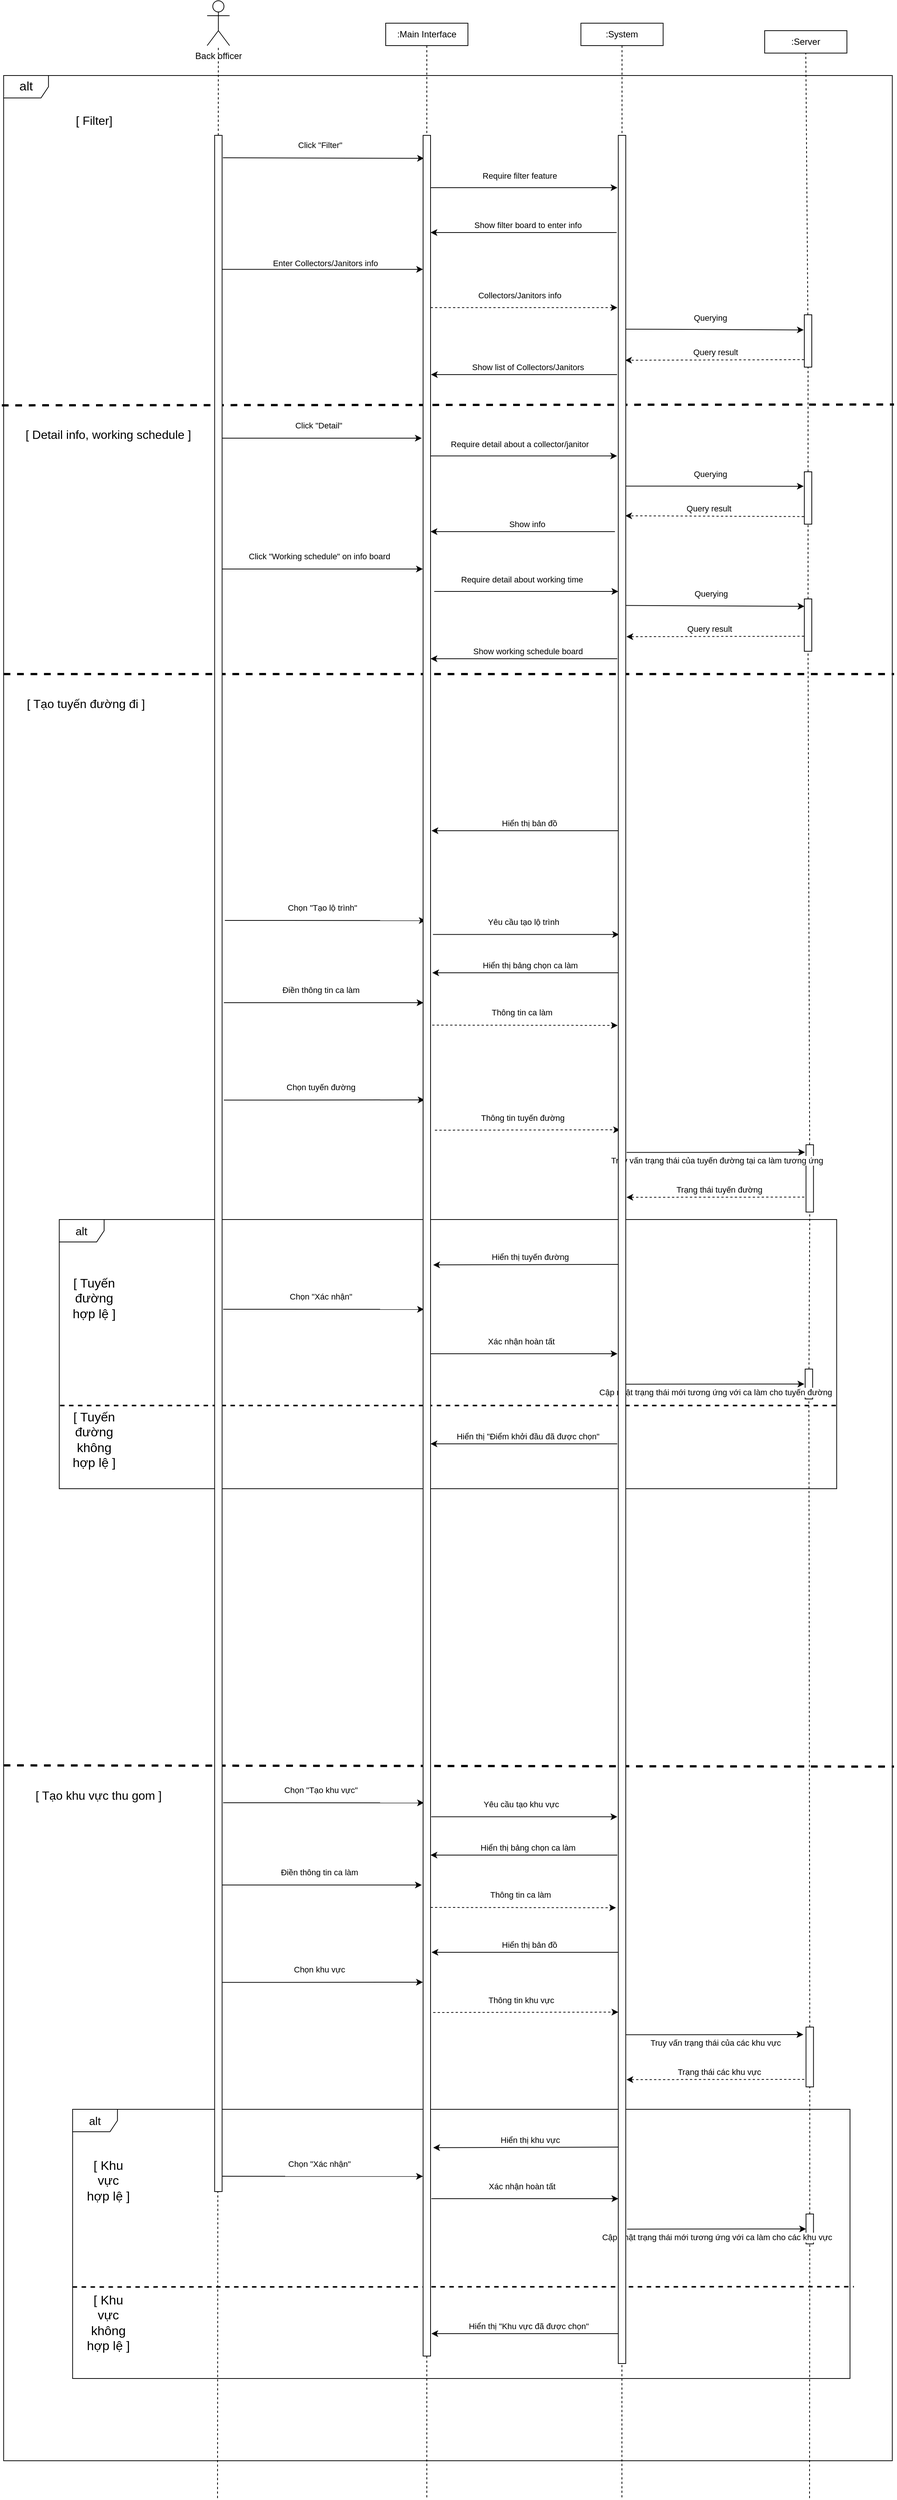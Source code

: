 <mxfile version="20.4.0" type="github">
  <diagram id="wTYYPFrZuewPzAmAuWwE" name="Page-1">
    <mxGraphModel dx="2889" dy="2291" grid="1" gridSize="10" guides="1" tooltips="1" connect="1" arrows="1" fold="1" page="1" pageScale="1" pageWidth="827" pageHeight="1169" math="0" shadow="0">
      <root>
        <mxCell id="0" />
        <mxCell id="1" parent="0" />
        <mxCell id="6wIm65cFakoA2pX9dvvW-1" value="alt" style="shape=umlFrame;whiteSpace=wrap;html=1;fontSize=17;" vertex="1" parent="1">
          <mxGeometry x="-191.14" width="1188.86" height="3190" as="geometry" />
        </mxCell>
        <mxCell id="zkrP5aUea3qUz_NBRGNI-2" value="alt" style="shape=umlFrame;whiteSpace=wrap;html=1;fontSize=15;" parent="1" vertex="1">
          <mxGeometry x="-116.71" y="1530" width="1040" height="360" as="geometry" />
        </mxCell>
        <mxCell id="zkrP5aUea3qUz_NBRGNI-3" value="" style="endArrow=none;dashed=1;html=1;rounded=0;startArrow=none;exitX=0.5;exitY=1;exitDx=0;exitDy=0;" parent="1" source="zkrP5aUea3qUz_NBRGNI-10" edge="1">
          <mxGeometry width="50" height="50" relative="1" as="geometry">
            <mxPoint x="636" y="-130" as="sourcePoint" />
            <mxPoint x="636" y="3240" as="targetPoint" />
          </mxGeometry>
        </mxCell>
        <mxCell id="zkrP5aUea3qUz_NBRGNI-5" value="" style="endArrow=none;dashed=1;html=1;rounded=0;startArrow=none;exitX=0.5;exitY=1;exitDx=0;exitDy=0;" parent="1" source="6wIm65cFakoA2pX9dvvW-3" edge="1">
          <mxGeometry width="50" height="50" relative="1" as="geometry">
            <mxPoint x="400" y="-90" as="sourcePoint" />
            <mxPoint x="375" y="3240" as="targetPoint" />
          </mxGeometry>
        </mxCell>
        <mxCell id="zkrP5aUea3qUz_NBRGNI-8" value="Back officer" style="shape=umlActor;verticalLabelPosition=bottom;verticalAlign=top;html=1;outlineConnect=0;" parent="1" vertex="1">
          <mxGeometry x="81.14" y="-100" width="30" height="60" as="geometry" />
        </mxCell>
        <mxCell id="zkrP5aUea3qUz_NBRGNI-9" value=":Main Interface" style="rounded=0;whiteSpace=wrap;html=1;" parent="1" vertex="1">
          <mxGeometry x="320" y="-70" width="110" height="30" as="geometry" />
        </mxCell>
        <mxCell id="zkrP5aUea3qUz_NBRGNI-10" value=":System" style="rounded=0;whiteSpace=wrap;html=1;" parent="1" vertex="1">
          <mxGeometry x="581.14" y="-70" width="110" height="30" as="geometry" />
        </mxCell>
        <mxCell id="zkrP5aUea3qUz_NBRGNI-11" value="" style="endArrow=none;dashed=1;html=1;rounded=0;startArrow=none;" parent="1" target="zkrP5aUea3qUz_NBRGNI-8" edge="1">
          <mxGeometry width="50" height="50" relative="1" as="geometry">
            <mxPoint x="95.971" y="80" as="sourcePoint" />
            <mxPoint x="94" y="-100" as="targetPoint" />
          </mxGeometry>
        </mxCell>
        <mxCell id="zkrP5aUea3qUz_NBRGNI-12" value="&lt;font style=&quot;font-size: 16px;&quot;&gt;[ Filter]&lt;/font&gt;" style="text;html=1;strokeColor=none;fillColor=none;align=center;verticalAlign=middle;whiteSpace=wrap;rounded=0;" parent="1" vertex="1">
          <mxGeometry x="-170" y="50" width="200" height="20" as="geometry" />
        </mxCell>
        <mxCell id="zkrP5aUea3qUz_NBRGNI-13" value="" style="endArrow=none;dashed=1;html=1;rounded=0;exitX=-0.002;exitY=0.145;exitDx=0;exitDy=0;exitPerimeter=0;strokeWidth=3;" parent="1" edge="1">
          <mxGeometry width="50" height="50" relative="1" as="geometry">
            <mxPoint x="-193.518" y="441.1" as="sourcePoint" />
            <mxPoint x="1000" y="440" as="targetPoint" />
          </mxGeometry>
        </mxCell>
        <mxCell id="zkrP5aUea3qUz_NBRGNI-14" style="edgeStyle=orthogonalEdgeStyle;rounded=0;orthogonalLoop=1;jettySize=auto;html=1;exitX=0.5;exitY=1;exitDx=0;exitDy=0;" parent="1" edge="1">
          <mxGeometry relative="1" as="geometry">
            <mxPoint x="580" y="260" as="sourcePoint" />
            <mxPoint x="580" y="260" as="targetPoint" />
          </mxGeometry>
        </mxCell>
        <mxCell id="zkrP5aUea3qUz_NBRGNI-15" value=":Server" style="rounded=0;whiteSpace=wrap;html=1;" parent="1" vertex="1">
          <mxGeometry x="827" y="-60" width="110" height="30" as="geometry" />
        </mxCell>
        <mxCell id="zkrP5aUea3qUz_NBRGNI-16" value="" style="endArrow=none;dashed=1;html=1;rounded=0;entryX=0.5;entryY=1;entryDx=0;entryDy=0;startArrow=none;" parent="1" source="zkrP5aUea3qUz_NBRGNI-43" target="zkrP5aUea3qUz_NBRGNI-15" edge="1">
          <mxGeometry width="50" height="50" relative="1" as="geometry">
            <mxPoint x="885" y="2000" as="sourcePoint" />
            <mxPoint x="884.5" y="90" as="targetPoint" />
          </mxGeometry>
        </mxCell>
        <mxCell id="zkrP5aUea3qUz_NBRGNI-17" value="Enter Collectors/Janitors info" style="endArrow=classic;html=1;rounded=0;entryX=-0.008;entryY=0.081;entryDx=0;entryDy=0;entryPerimeter=0;exitX=0.962;exitY=0.081;exitDx=0;exitDy=0;exitPerimeter=0;" parent="1" edge="1">
          <mxGeometry x="0.028" y="8" width="50" height="50" relative="1" as="geometry">
            <mxPoint x="99.62" y="259.2" as="sourcePoint" />
            <mxPoint x="369.92" y="259.2" as="targetPoint" />
            <mxPoint as="offset" />
          </mxGeometry>
        </mxCell>
        <mxCell id="zkrP5aUea3qUz_NBRGNI-18" value="Collectors/Janitors info" style="endArrow=classic;html=1;rounded=0;entryX=-0.011;entryY=0.097;entryDx=0;entryDy=0;entryPerimeter=0;dashed=1;exitX=1.006;exitY=0.097;exitDx=0;exitDy=0;exitPerimeter=0;" parent="1" edge="1">
          <mxGeometry x="-0.05" y="16" width="50" height="50" relative="1" as="geometry">
            <mxPoint x="380.06" y="310.4" as="sourcePoint" />
            <mxPoint x="629.89" y="310.4" as="targetPoint" />
            <mxPoint as="offset" />
          </mxGeometry>
        </mxCell>
        <mxCell id="zkrP5aUea3qUz_NBRGNI-19" value="Querying" style="endArrow=classic;html=1;rounded=0;exitX=1.033;exitY=0.106;exitDx=0;exitDy=0;entryX=-0.078;entryY=0.289;entryDx=0;entryDy=0;entryPerimeter=0;exitPerimeter=0;" parent="1" target="zkrP5aUea3qUz_NBRGNI-43" edge="1">
          <mxGeometry x="-0.05" y="16" width="50" height="50" relative="1" as="geometry">
            <mxPoint x="640.33" y="339.2" as="sourcePoint" />
            <mxPoint x="876.24" y="334.74" as="targetPoint" />
            <mxPoint as="offset" />
          </mxGeometry>
        </mxCell>
        <mxCell id="zkrP5aUea3qUz_NBRGNI-20" value="Query result" style="endArrow=classic;html=1;rounded=0;exitX=-0.025;exitY=0.857;exitDx=0;exitDy=0;exitPerimeter=0;dashed=1;entryX=1.028;entryY=0.119;entryDx=0;entryDy=0;entryPerimeter=0;" parent="1" source="zkrP5aUea3qUz_NBRGNI-43" edge="1">
          <mxGeometry x="-0.009" y="-10" width="50" height="50" relative="1" as="geometry">
            <mxPoint x="879.06" y="376.6" as="sourcePoint" />
            <mxPoint x="640.28" y="380.8" as="targetPoint" />
            <mxPoint as="offset" />
          </mxGeometry>
        </mxCell>
        <mxCell id="zkrP5aUea3qUz_NBRGNI-21" style="edgeStyle=orthogonalEdgeStyle;rounded=0;orthogonalLoop=1;jettySize=auto;html=1;exitX=0.5;exitY=1;exitDx=0;exitDy=0;dashed=1;" parent="1" source="zkrP5aUea3qUz_NBRGNI-12" target="zkrP5aUea3qUz_NBRGNI-12" edge="1">
          <mxGeometry relative="1" as="geometry" />
        </mxCell>
        <mxCell id="zkrP5aUea3qUz_NBRGNI-22" value="Show list of Collectors/Janitors" style="endArrow=classic;html=1;rounded=0;exitX=-0.054;exitY=0.125;exitDx=0;exitDy=0;exitPerimeter=0;entryX=1.054;entryY=0.125;entryDx=0;entryDy=0;entryPerimeter=0;" parent="1" edge="1">
          <mxGeometry x="-0.043" y="-10" width="50" height="50" relative="1" as="geometry">
            <mxPoint x="629.46" y="400" as="sourcePoint" />
            <mxPoint x="380.54" y="400" as="targetPoint" />
            <mxPoint as="offset" />
          </mxGeometry>
        </mxCell>
        <mxCell id="zkrP5aUea3qUz_NBRGNI-23" value="&lt;font style=&quot;font-size: 16px;&quot;&gt;[ Detail info, working schedule ]&lt;/font&gt;" style="text;html=1;strokeColor=none;fillColor=none;align=center;verticalAlign=middle;whiteSpace=wrap;rounded=0;" parent="1" vertex="1">
          <mxGeometry x="-175.79" y="470" width="250" height="20" as="geometry" />
        </mxCell>
        <mxCell id="zkrP5aUea3qUz_NBRGNI-24" value="Click &quot;Detail&quot;" style="endArrow=classic;html=1;rounded=0;exitX=1.003;exitY=0.194;exitDx=0;exitDy=0;exitPerimeter=0;entryX=-0.183;entryY=0.194;entryDx=0;entryDy=0;entryPerimeter=0;" parent="1" edge="1">
          <mxGeometry x="-0.032" y="17" width="50" height="50" relative="1" as="geometry">
            <mxPoint x="100.03" y="485.02" as="sourcePoint" />
            <mxPoint x="368.17" y="485.02" as="targetPoint" />
            <mxPoint as="offset" />
          </mxGeometry>
        </mxCell>
        <mxCell id="zkrP5aUea3qUz_NBRGNI-25" value="Require detail about a collector/janitor" style="endArrow=classic;html=1;rounded=0;exitX=1.026;exitY=0.159;exitDx=0;exitDy=0;exitPerimeter=0;entryX=-0.051;entryY=0.159;entryDx=0;entryDy=0;entryPerimeter=0;" parent="1" edge="1">
          <mxGeometry x="-0.05" y="16" width="50" height="50" relative="1" as="geometry">
            <mxPoint x="380.26" y="508.8" as="sourcePoint" />
            <mxPoint x="629.49" y="508.8" as="targetPoint" />
            <mxPoint as="offset" />
          </mxGeometry>
        </mxCell>
        <mxCell id="zkrP5aUea3qUz_NBRGNI-26" value="Querying" style="endArrow=classic;html=1;rounded=0;exitX=1.017;exitY=0.229;exitDx=0;exitDy=0;exitPerimeter=0;entryX=-0.08;entryY=0.276;entryDx=0;entryDy=0;entryPerimeter=0;" parent="1" target="zkrP5aUea3qUz_NBRGNI-45" edge="1">
          <mxGeometry x="-0.05" y="16" width="50" height="50" relative="1" as="geometry">
            <mxPoint x="640.17" y="549.07" as="sourcePoint" />
            <mxPoint x="879.07" y="547.68" as="targetPoint" />
            <mxPoint as="offset" />
          </mxGeometry>
        </mxCell>
        <mxCell id="zkrP5aUea3qUz_NBRGNI-27" value="Query result" style="endArrow=classic;html=1;rounded=0;exitX=-0.054;exitY=0.855;exitDx=0;exitDy=0;dashed=1;entryX=1.052;entryY=0.184;entryDx=0;entryDy=0;exitPerimeter=0;entryPerimeter=0;" parent="1" source="zkrP5aUea3qUz_NBRGNI-45" edge="1">
          <mxGeometry x="0.066" y="-10" width="50" height="50" relative="1" as="geometry">
            <mxPoint x="876.24" y="585.9" as="sourcePoint" />
            <mxPoint x="640.52" y="588.8" as="targetPoint" />
            <Array as="points" />
            <mxPoint as="offset" />
          </mxGeometry>
        </mxCell>
        <mxCell id="zkrP5aUea3qUz_NBRGNI-28" value="Show info" style="endArrow=classic;html=1;rounded=0;exitX=-0.197;exitY=0.264;exitDx=0;exitDy=0;exitPerimeter=0;entryX=1.141;entryY=0.264;entryDx=0;entryDy=0;entryPerimeter=0;" parent="1" edge="1">
          <mxGeometry x="-0.043" y="-10" width="50" height="50" relative="1" as="geometry">
            <mxPoint x="626.62" y="610.0" as="sourcePoint" />
            <mxPoint x="380.0" y="610.0" as="targetPoint" />
            <mxPoint as="offset" />
          </mxGeometry>
        </mxCell>
        <mxCell id="zkrP5aUea3qUz_NBRGNI-29" value="Click &quot;Working schedule&quot; on info board" style="endArrow=classic;html=1;rounded=0;exitX=1.093;exitY=0.2;exitDx=0;exitDy=0;exitPerimeter=0;entryX=0.057;entryY=0.2;entryDx=0;entryDy=0;entryPerimeter=0;" parent="1" edge="1">
          <mxGeometry x="-0.032" y="17" width="50" height="50" relative="1" as="geometry">
            <mxPoint x="100.0" y="660" as="sourcePoint" />
            <mxPoint x="369.64" y="660" as="targetPoint" />
            <mxPoint as="offset" />
          </mxGeometry>
        </mxCell>
        <mxCell id="zkrP5aUea3qUz_NBRGNI-30" value="Require detail about working time" style="endArrow=classic;html=1;rounded=0;exitX=1.2;exitY=0.292;exitDx=0;exitDy=0;exitPerimeter=0;entryX=-0.174;entryY=0.292;entryDx=0;entryDy=0;entryPerimeter=0;" parent="1" edge="1">
          <mxGeometry x="-0.05" y="16" width="50" height="50" relative="1" as="geometry">
            <mxPoint x="384.88" y="690.0" as="sourcePoint" />
            <mxPoint x="631.14" y="690.0" as="targetPoint" />
            <mxPoint as="offset" />
          </mxGeometry>
        </mxCell>
        <mxCell id="zkrP5aUea3qUz_NBRGNI-31" value="Querying" style="endArrow=classic;html=1;rounded=0;exitX=1;exitY=0.211;exitDx=0;exitDy=0;exitPerimeter=0;entryX=0.011;entryY=0.141;entryDx=0;entryDy=0;entryPerimeter=0;" parent="1" target="zkrP5aUea3qUz_NBRGNI-47" edge="1">
          <mxGeometry x="-0.05" y="16" width="50" height="50" relative="1" as="geometry">
            <mxPoint x="641.14" y="708.78" as="sourcePoint" />
            <mxPoint x="879" y="687.82" as="targetPoint" />
            <mxPoint as="offset" />
          </mxGeometry>
        </mxCell>
        <mxCell id="zkrP5aUea3qUz_NBRGNI-32" value="Query result" style="endArrow=classic;html=1;rounded=0;exitX=-0.027;exitY=0.713;exitDx=0;exitDy=0;exitPerimeter=0;dashed=1;entryX=1.086;entryY=0.225;entryDx=0;entryDy=0;entryPerimeter=0;" parent="1" source="zkrP5aUea3qUz_NBRGNI-47" edge="1">
          <mxGeometry x="0.066" y="-10" width="50" height="50" relative="1" as="geometry">
            <mxPoint x="880.94" y="733.32" as="sourcePoint" />
            <mxPoint x="642" y="750.5" as="targetPoint" />
            <Array as="points" />
            <mxPoint as="offset" />
          </mxGeometry>
        </mxCell>
        <mxCell id="zkrP5aUea3qUz_NBRGNI-33" value="Show working schedule board" style="endArrow=classic;html=1;rounded=0;exitX=-0.06;exitY=0.234;exitDx=0;exitDy=0;exitPerimeter=0;entryX=0.957;entryY=0.234;entryDx=0;entryDy=0;entryPerimeter=0;" parent="1" edge="1">
          <mxGeometry x="-0.043" y="-10" width="50" height="50" relative="1" as="geometry">
            <mxPoint x="629.83" y="780.0" as="sourcePoint" />
            <mxPoint x="380.0" y="780.0" as="targetPoint" />
            <mxPoint as="offset" />
          </mxGeometry>
        </mxCell>
        <mxCell id="zkrP5aUea3qUz_NBRGNI-34" value="" style="endArrow=none;dashed=1;html=1;rounded=0;exitX=0;exitY=0.258;exitDx=0;exitDy=0;exitPerimeter=0;entryX=1.002;entryY=0.258;entryDx=0;entryDy=0;entryPerimeter=0;strokeWidth=3;" parent="1" edge="1">
          <mxGeometry width="50" height="50" relative="1" as="geometry">
            <mxPoint x="-191.14" y="800.44" as="sourcePoint" />
            <mxPoint x="1000.098" y="800.44" as="targetPoint" />
            <Array as="points" />
          </mxGeometry>
        </mxCell>
        <mxCell id="zkrP5aUea3qUz_NBRGNI-35" value="&lt;font style=&quot;font-size: 16px;&quot;&gt;[ Tạo tuyến đường đi ]&lt;/font&gt;" style="text;html=1;strokeColor=none;fillColor=none;align=center;verticalAlign=middle;whiteSpace=wrap;rounded=0;" parent="1" vertex="1">
          <mxGeometry x="-175.79" y="830" width="190" height="20" as="geometry" />
        </mxCell>
        <mxCell id="zkrP5aUea3qUz_NBRGNI-36" value="Chọn &quot;Tạo lộ trình&quot;" style="endArrow=classic;html=1;rounded=0;exitX=1.14;exitY=0.383;exitDx=0;exitDy=0;exitPerimeter=0;" parent="1" edge="1">
          <mxGeometry x="-0.032" y="17" width="50" height="50" relative="1" as="geometry">
            <mxPoint x="104.82" y="1130" as="sourcePoint" />
            <mxPoint x="373.42" y="1130.11" as="targetPoint" />
            <mxPoint as="offset" />
          </mxGeometry>
        </mxCell>
        <mxCell id="zkrP5aUea3qUz_NBRGNI-37" value="Chọn tuyến đường" style="endArrow=classic;html=1;rounded=0;exitX=1.14;exitY=0.383;exitDx=0;exitDy=0;exitPerimeter=0;entryX=-0.106;entryY=0.439;entryDx=0;entryDy=0;entryPerimeter=0;" parent="1" edge="1">
          <mxGeometry x="-0.032" y="17" width="50" height="50" relative="1" as="geometry">
            <mxPoint x="103.42" y="1370.29" as="sourcePoint" />
            <mxPoint x="371.96" y="1370" as="targetPoint" />
            <mxPoint as="offset" />
          </mxGeometry>
        </mxCell>
        <mxCell id="zkrP5aUea3qUz_NBRGNI-38" value="Click &quot;Filter&quot;" style="endArrow=classic;html=1;rounded=0;exitX=1.114;exitY=0.016;exitDx=0;exitDy=0;exitPerimeter=0;" parent="1" edge="1">
          <mxGeometry x="-0.032" y="17" width="50" height="50" relative="1" as="geometry">
            <mxPoint x="102.28" y="110" as="sourcePoint" />
            <mxPoint x="371.14" y="110.72" as="targetPoint" />
            <mxPoint as="offset" />
          </mxGeometry>
        </mxCell>
        <mxCell id="zkrP5aUea3qUz_NBRGNI-39" value="Thông tin tuyến đường" style="endArrow=classic;html=1;rounded=0;entryX=-0.243;entryY=0.097;entryDx=0;entryDy=0;entryPerimeter=0;dashed=1;" parent="1" edge="1">
          <mxGeometry x="-0.05" y="16" width="50" height="50" relative="1" as="geometry">
            <mxPoint x="385.85" y="1410.49" as="sourcePoint" />
            <mxPoint x="633.42" y="1410" as="targetPoint" />
            <mxPoint as="offset" />
          </mxGeometry>
        </mxCell>
        <mxCell id="zkrP5aUea3qUz_NBRGNI-40" value="Hiển thị tuyến đường" style="endArrow=classic;html=1;rounded=0;entryX=1.141;entryY=0.603;entryDx=0;entryDy=0;entryPerimeter=0;" parent="1" edge="1">
          <mxGeometry x="-0.043" y="-10" width="50" height="50" relative="1" as="geometry">
            <mxPoint x="631.14" y="1590" as="sourcePoint" />
            <mxPoint x="383.55" y="1590.69" as="targetPoint" />
            <mxPoint as="offset" />
          </mxGeometry>
        </mxCell>
        <mxCell id="zkrP5aUea3qUz_NBRGNI-41" value="Trạng thái tuyến đường" style="endArrow=classic;html=1;rounded=0;exitX=-0.2;exitY=0.507;exitDx=0;exitDy=0;exitPerimeter=0;dashed=1;" parent="1" edge="1">
          <mxGeometry x="-0.043" y="-10" width="50" height="50" relative="1" as="geometry">
            <mxPoint x="880" y="1500" as="sourcePoint" />
            <mxPoint x="642" y="1500.26" as="targetPoint" />
            <mxPoint as="offset" />
          </mxGeometry>
        </mxCell>
        <mxCell id="zkrP5aUea3qUz_NBRGNI-42" value="Điền thông tin ca làm" style="endArrow=classic;html=1;rounded=0;exitX=1.189;exitY=0.475;exitDx=0;exitDy=0;exitPerimeter=0;entryX=-0.1;entryY=0.475;entryDx=0;entryDy=0;entryPerimeter=0;" parent="1" edge="1">
          <mxGeometry x="-0.032" y="17" width="50" height="50" relative="1" as="geometry">
            <mxPoint x="103.42" y="1240" as="sourcePoint" />
            <mxPoint x="370.53" y="1240" as="targetPoint" />
            <mxPoint as="offset" />
          </mxGeometry>
        </mxCell>
        <mxCell id="zkrP5aUea3qUz_NBRGNI-43" value="" style="rounded=0;whiteSpace=wrap;html=1;" parent="1" vertex="1">
          <mxGeometry x="880" y="320" width="10" height="70" as="geometry" />
        </mxCell>
        <mxCell id="zkrP5aUea3qUz_NBRGNI-44" value="" style="endArrow=none;dashed=1;html=1;rounded=0;entryX=0.5;entryY=1;entryDx=0;entryDy=0;startArrow=none;" parent="1" source="zkrP5aUea3qUz_NBRGNI-45" target="zkrP5aUea3qUz_NBRGNI-43" edge="1">
          <mxGeometry width="50" height="50" relative="1" as="geometry">
            <mxPoint x="885.0" y="2000" as="sourcePoint" />
            <mxPoint x="885.0" y="80" as="targetPoint" />
          </mxGeometry>
        </mxCell>
        <mxCell id="zkrP5aUea3qUz_NBRGNI-45" value="" style="rounded=0;whiteSpace=wrap;html=1;" parent="1" vertex="1">
          <mxGeometry x="880" y="530" width="10" height="70" as="geometry" />
        </mxCell>
        <mxCell id="zkrP5aUea3qUz_NBRGNI-46" value="" style="endArrow=none;dashed=1;html=1;rounded=0;entryX=0.5;entryY=1;entryDx=0;entryDy=0;startArrow=none;" parent="1" source="zkrP5aUea3qUz_NBRGNI-47" target="zkrP5aUea3qUz_NBRGNI-45" edge="1">
          <mxGeometry width="50" height="50" relative="1" as="geometry">
            <mxPoint x="885.0" y="2000" as="sourcePoint" />
            <mxPoint x="885" y="390" as="targetPoint" />
          </mxGeometry>
        </mxCell>
        <mxCell id="zkrP5aUea3qUz_NBRGNI-47" value="" style="rounded=0;whiteSpace=wrap;html=1;" parent="1" vertex="1">
          <mxGeometry x="880" y="700" width="10" height="70" as="geometry" />
        </mxCell>
        <mxCell id="zkrP5aUea3qUz_NBRGNI-48" value="" style="endArrow=none;dashed=1;html=1;rounded=0;entryX=0.5;entryY=1;entryDx=0;entryDy=0;startArrow=none;" parent="1" source="zkrP5aUea3qUz_NBRGNI-59" target="zkrP5aUea3qUz_NBRGNI-47" edge="1">
          <mxGeometry width="50" height="50" relative="1" as="geometry">
            <mxPoint x="885.0" y="2000" as="sourcePoint" />
            <mxPoint x="885" y="600" as="targetPoint" />
          </mxGeometry>
        </mxCell>
        <mxCell id="zkrP5aUea3qUz_NBRGNI-50" value="" style="rounded=0;whiteSpace=wrap;html=1;" parent="1" vertex="1">
          <mxGeometry x="881.14" y="1730" width="10" height="40" as="geometry" />
        </mxCell>
        <mxCell id="zkrP5aUea3qUz_NBRGNI-52" value="&lt;font style=&quot;font-size: 17px;&quot;&gt;[ Tuyến đường hợp lệ ]&lt;/font&gt;" style="text;html=1;strokeColor=none;fillColor=none;align=center;verticalAlign=middle;whiteSpace=wrap;rounded=0;fontSize=15;" parent="1" vertex="1">
          <mxGeometry x="-100" y="1630" width="60" height="11" as="geometry" />
        </mxCell>
        <mxCell id="zkrP5aUea3qUz_NBRGNI-53" value="" style="endArrow=none;dashed=1;html=1;rounded=0;fontSize=17;entryX=0.999;entryY=0.691;entryDx=0;entryDy=0;entryPerimeter=0;exitX=0.001;exitY=0.691;exitDx=0;exitDy=0;exitPerimeter=0;strokeWidth=2;" parent="1" source="zkrP5aUea3qUz_NBRGNI-2" target="zkrP5aUea3qUz_NBRGNI-2" edge="1">
          <mxGeometry width="50" height="50" relative="1" as="geometry">
            <mxPoint x="-110" y="1780" as="sourcePoint" />
            <mxPoint x="940" y="1870" as="targetPoint" />
          </mxGeometry>
        </mxCell>
        <mxCell id="zkrP5aUea3qUz_NBRGNI-54" value="&lt;span style=&quot;font-size: 17px;&quot;&gt;[ Tuyến đường không hợp lệ ]&lt;/span&gt;" style="text;html=1;strokeColor=none;fillColor=none;align=center;verticalAlign=middle;whiteSpace=wrap;rounded=0;fontSize=15;" parent="1" vertex="1">
          <mxGeometry x="-100" y="1820" width="60" height="10" as="geometry" />
        </mxCell>
        <mxCell id="zkrP5aUea3qUz_NBRGNI-55" value="Hiển thị &quot;Điểm khởi đầu đã được chọn&quot;" style="endArrow=classic;html=1;rounded=0;entryX=0.922;entryY=0.525;entryDx=0;entryDy=0;entryPerimeter=0;exitX=-0.104;exitY=0.525;exitDx=0;exitDy=0;exitPerimeter=0;" parent="1" edge="1">
          <mxGeometry x="-0.043" y="-10" width="50" height="50" relative="1" as="geometry">
            <mxPoint x="629.74" y="1830" as="sourcePoint" />
            <mxPoint x="380" y="1830" as="targetPoint" />
            <mxPoint as="offset" />
          </mxGeometry>
        </mxCell>
        <mxCell id="zkrP5aUea3qUz_NBRGNI-56" value="" style="endArrow=none;dashed=1;html=1;rounded=0;startArrow=none;entryX=0.5;entryY=1;entryDx=0;entryDy=0;exitX=0.5;exitY=0;exitDx=0;exitDy=0;" parent="1" target="zkrP5aUea3qUz_NBRGNI-50" edge="1" source="zkrP5aUea3qUz_NBRGNI-87">
          <mxGeometry width="50" height="50" relative="1" as="geometry">
            <mxPoint x="886" y="2240" as="sourcePoint" />
            <mxPoint x="886" y="1450" as="targetPoint" />
          </mxGeometry>
        </mxCell>
        <mxCell id="zkrP5aUea3qUz_NBRGNI-57" value="" style="endArrow=none;dashed=1;html=1;rounded=0;startArrow=none;" parent="1" edge="1">
          <mxGeometry width="50" height="50" relative="1" as="geometry">
            <mxPoint x="95" y="3240" as="sourcePoint" />
            <mxPoint x="95.408" y="2830" as="targetPoint" />
          </mxGeometry>
        </mxCell>
        <mxCell id="zkrP5aUea3qUz_NBRGNI-58" value="Thông tin ca làm" style="endArrow=classic;html=1;rounded=0;entryX=-0.095;entryY=0.487;entryDx=0;entryDy=0;entryPerimeter=0;dashed=1;" parent="1" edge="1">
          <mxGeometry x="-0.032" y="17" width="50" height="50" relative="1" as="geometry">
            <mxPoint x="382.28" y="1270" as="sourcePoint" />
            <mxPoint x="630.33" y="1270.4" as="targetPoint" />
            <mxPoint as="offset" />
          </mxGeometry>
        </mxCell>
        <mxCell id="zkrP5aUea3qUz_NBRGNI-59" value="" style="rounded=0;whiteSpace=wrap;html=1;" parent="1" vertex="1">
          <mxGeometry x="882.28" y="1430" width="10" height="90" as="geometry" />
        </mxCell>
        <mxCell id="zkrP5aUea3qUz_NBRGNI-60" value="" style="endArrow=none;dashed=1;html=1;rounded=0;entryX=0.5;entryY=1;entryDx=0;entryDy=0;startArrow=none;" parent="1" source="zkrP5aUea3qUz_NBRGNI-50" target="zkrP5aUea3qUz_NBRGNI-59" edge="1">
          <mxGeometry width="50" height="50" relative="1" as="geometry">
            <mxPoint x="886.114" y="1680" as="sourcePoint" />
            <mxPoint x="885" y="1520" as="targetPoint" />
          </mxGeometry>
        </mxCell>
        <mxCell id="zkrP5aUea3qUz_NBRGNI-61" value="Chọn &quot;Xác nhận&quot;" style="endArrow=classic;html=1;rounded=0;exitX=1.14;exitY=0.383;exitDx=0;exitDy=0;exitPerimeter=0;" parent="1" edge="1">
          <mxGeometry x="-0.032" y="17" width="50" height="50" relative="1" as="geometry">
            <mxPoint x="102.54" y="1650" as="sourcePoint" />
            <mxPoint x="371.14" y="1650.11" as="targetPoint" />
            <mxPoint as="offset" />
          </mxGeometry>
        </mxCell>
        <mxCell id="zkrP5aUea3qUz_NBRGNI-62" value="Cập nhật trạng thái mới tương ứng với ca làm cho tuyến đường" style="endArrow=classic;html=1;rounded=0;exitX=1.067;exitY=0.581;exitDx=0;exitDy=0;exitPerimeter=0;" parent="1" edge="1">
          <mxGeometry x="0.009" y="-11" width="50" height="50" relative="1" as="geometry">
            <mxPoint x="640.67" y="1750.23" as="sourcePoint" />
            <mxPoint x="880" y="1750" as="targetPoint" />
            <Array as="points" />
            <mxPoint as="offset" />
          </mxGeometry>
        </mxCell>
        <mxCell id="zkrP5aUea3qUz_NBRGNI-63" value="Yêu cầu tạo lộ trình" style="endArrow=classic;html=1;rounded=0;exitX=1.091;exitY=0.259;exitDx=0;exitDy=0;exitPerimeter=0;entryX=-0.017;entryY=0.259;entryDx=0;entryDy=0;entryPerimeter=0;" parent="1" edge="1">
          <mxGeometry x="-0.032" y="17" width="50" height="50" relative="1" as="geometry">
            <mxPoint x="383.19" y="1148.8" as="sourcePoint" />
            <mxPoint x="632.11" y="1148.8" as="targetPoint" />
            <mxPoint as="offset" />
          </mxGeometry>
        </mxCell>
        <mxCell id="zkrP5aUea3qUz_NBRGNI-64" value="Hiển thị bảng chọn ca làm" style="endArrow=classic;html=1;rounded=0;exitX=-0.06;exitY=0.234;exitDx=0;exitDy=0;exitPerimeter=0;entryX=0.957;entryY=0.234;entryDx=0;entryDy=0;entryPerimeter=0;" parent="1" edge="1">
          <mxGeometry x="-0.043" y="-10" width="50" height="50" relative="1" as="geometry">
            <mxPoint x="632.11" y="1200" as="sourcePoint" />
            <mxPoint x="382.28" y="1200" as="targetPoint" />
            <mxPoint as="offset" />
          </mxGeometry>
        </mxCell>
        <mxCell id="zkrP5aUea3qUz_NBRGNI-65" value="Hiển thị bản đồ" style="endArrow=classic;html=1;rounded=0;exitX=-0.06;exitY=0.234;exitDx=0;exitDy=0;exitPerimeter=0;entryX=0.957;entryY=0.234;entryDx=0;entryDy=0;entryPerimeter=0;" parent="1" edge="1">
          <mxGeometry x="-0.043" y="-10" width="50" height="50" relative="1" as="geometry">
            <mxPoint x="631.14" y="1010" as="sourcePoint" />
            <mxPoint x="381.31" y="1010" as="targetPoint" />
            <mxPoint as="offset" />
          </mxGeometry>
        </mxCell>
        <mxCell id="zkrP5aUea3qUz_NBRGNI-66" value="Xác nhận hoàn tất" style="endArrow=classic;html=1;rounded=0;exitX=1.14;exitY=0.383;exitDx=0;exitDy=0;exitPerimeter=0;" parent="1" edge="1">
          <mxGeometry x="-0.032" y="17" width="50" height="50" relative="1" as="geometry">
            <mxPoint x="380" y="1709.5" as="sourcePoint" />
            <mxPoint x="630" y="1709.5" as="targetPoint" />
            <mxPoint as="offset" />
          </mxGeometry>
        </mxCell>
        <mxCell id="zkrP5aUea3qUz_NBRGNI-67" value="Show filter board to enter info" style="endArrow=classic;html=1;rounded=0;exitX=-0.054;exitY=0.125;exitDx=0;exitDy=0;exitPerimeter=0;entryX=1.054;entryY=0.125;entryDx=0;entryDy=0;entryPerimeter=0;" parent="1" edge="1">
          <mxGeometry x="-0.043" y="-10" width="50" height="50" relative="1" as="geometry">
            <mxPoint x="628.92" y="210" as="sourcePoint" />
            <mxPoint x="380" y="210" as="targetPoint" />
            <mxPoint as="offset" />
          </mxGeometry>
        </mxCell>
        <mxCell id="zkrP5aUea3qUz_NBRGNI-68" value="Require filter feature" style="endArrow=classic;html=1;rounded=0;exitX=1.2;exitY=0.292;exitDx=0;exitDy=0;exitPerimeter=0;" parent="1" edge="1">
          <mxGeometry x="-0.05" y="16" width="50" height="50" relative="1" as="geometry">
            <mxPoint x="380" y="150.0" as="sourcePoint" />
            <mxPoint x="630" y="150" as="targetPoint" />
            <mxPoint as="offset" />
          </mxGeometry>
        </mxCell>
        <mxCell id="zkrP5aUea3qUz_NBRGNI-69" value="" style="endArrow=none;dashed=1;html=1;rounded=0;exitX=0;exitY=0.229;exitDx=0;exitDy=0;exitPerimeter=0;strokeWidth=3;" parent="1" edge="1">
          <mxGeometry width="50" height="50" relative="1" as="geometry">
            <mxPoint x="-191.14" y="2260.003" as="sourcePoint" />
            <mxPoint x="1000.0" y="2261.67" as="targetPoint" />
            <Array as="points" />
          </mxGeometry>
        </mxCell>
        <mxCell id="zkrP5aUea3qUz_NBRGNI-70" value="&lt;span style=&quot;font-size: 16px;&quot;&gt;[ Tạo khu vực thu gom ]&lt;/span&gt;" style="text;html=1;strokeColor=none;fillColor=none;align=center;verticalAlign=middle;whiteSpace=wrap;rounded=0;" parent="1" vertex="1">
          <mxGeometry x="-158.86" y="2290" width="190" height="20" as="geometry" />
        </mxCell>
        <mxCell id="zkrP5aUea3qUz_NBRGNI-71" value="Chọn &quot;Tạo khu vực&quot;" style="endArrow=classic;html=1;rounded=0;exitX=1.14;exitY=0.383;exitDx=0;exitDy=0;exitPerimeter=0;" parent="1" edge="1">
          <mxGeometry x="-0.032" y="17" width="50" height="50" relative="1" as="geometry">
            <mxPoint x="102.54" y="2310" as="sourcePoint" />
            <mxPoint x="371.14" y="2310.11" as="targetPoint" />
            <mxPoint as="offset" />
          </mxGeometry>
        </mxCell>
        <mxCell id="zkrP5aUea3qUz_NBRGNI-72" value="Chọn khu vực" style="endArrow=classic;html=1;rounded=0;exitX=1.14;exitY=0.383;exitDx=0;exitDy=0;exitPerimeter=0;entryX=-0.106;entryY=0.439;entryDx=0;entryDy=0;entryPerimeter=0;" parent="1" edge="1">
          <mxGeometry x="-0.032" y="17" width="50" height="50" relative="1" as="geometry">
            <mxPoint x="101.14" y="2550.29" as="sourcePoint" />
            <mxPoint x="369.68" y="2550" as="targetPoint" />
            <mxPoint as="offset" />
          </mxGeometry>
        </mxCell>
        <mxCell id="zkrP5aUea3qUz_NBRGNI-73" value="Thông tin khu vực" style="endArrow=classic;html=1;rounded=0;entryX=-0.243;entryY=0.097;entryDx=0;entryDy=0;entryPerimeter=0;dashed=1;" parent="1" edge="1">
          <mxGeometry x="-0.05" y="16" width="50" height="50" relative="1" as="geometry">
            <mxPoint x="383.57" y="2590.49" as="sourcePoint" />
            <mxPoint x="631.14" y="2590" as="targetPoint" />
            <mxPoint as="offset" />
          </mxGeometry>
        </mxCell>
        <mxCell id="zkrP5aUea3qUz_NBRGNI-74" value="Truy vấn trạng thái của các khu vực" style="endArrow=classic;html=1;rounded=0;exitX=1;exitY=0.482;exitDx=0;exitDy=0;exitPerimeter=0;entryX=-0.133;entryY=0.479;entryDx=0;entryDy=0;entryPerimeter=0;" parent="1" edge="1">
          <mxGeometry x="0.009" y="-11" width="50" height="50" relative="1" as="geometry">
            <mxPoint x="640.0" y="2620.28" as="sourcePoint" />
            <mxPoint x="878.67" y="2620" as="targetPoint" />
            <Array as="points" />
            <mxPoint as="offset" />
          </mxGeometry>
        </mxCell>
        <mxCell id="zkrP5aUea3qUz_NBRGNI-75" value="Trạng thái các khu vực" style="endArrow=classic;html=1;rounded=0;exitX=-0.2;exitY=0.507;exitDx=0;exitDy=0;exitPerimeter=0;dashed=1;" parent="1" edge="1">
          <mxGeometry x="-0.043" y="-10" width="50" height="50" relative="1" as="geometry">
            <mxPoint x="880.0" y="2680" as="sourcePoint" />
            <mxPoint x="642.0" y="2680.26" as="targetPoint" />
            <mxPoint as="offset" />
          </mxGeometry>
        </mxCell>
        <mxCell id="zkrP5aUea3qUz_NBRGNI-76" value="Điền thông tin ca làm" style="endArrow=classic;html=1;rounded=0;exitX=1.189;exitY=0.475;exitDx=0;exitDy=0;exitPerimeter=0;entryX=-0.1;entryY=0.475;entryDx=0;entryDy=0;entryPerimeter=0;" parent="1" edge="1">
          <mxGeometry x="-0.032" y="17" width="50" height="50" relative="1" as="geometry">
            <mxPoint x="101.14" y="2420" as="sourcePoint" />
            <mxPoint x="368.25" y="2420" as="targetPoint" />
            <mxPoint as="offset" />
          </mxGeometry>
        </mxCell>
        <mxCell id="zkrP5aUea3qUz_NBRGNI-77" value="Thông tin ca làm" style="endArrow=classic;html=1;rounded=0;entryX=-0.095;entryY=0.487;entryDx=0;entryDy=0;entryPerimeter=0;dashed=1;" parent="1" edge="1">
          <mxGeometry x="-0.032" y="17" width="50" height="50" relative="1" as="geometry">
            <mxPoint x="380.0" y="2450" as="sourcePoint" />
            <mxPoint x="628.05" y="2450.4" as="targetPoint" />
            <mxPoint as="offset" />
          </mxGeometry>
        </mxCell>
        <mxCell id="zkrP5aUea3qUz_NBRGNI-78" value="Yêu cầu tạo khu vực" style="endArrow=classic;html=1;rounded=0;exitX=1.091;exitY=0.259;exitDx=0;exitDy=0;exitPerimeter=0;entryX=-0.017;entryY=0.259;entryDx=0;entryDy=0;entryPerimeter=0;" parent="1" edge="1">
          <mxGeometry x="-0.032" y="17" width="50" height="50" relative="1" as="geometry">
            <mxPoint x="380.91" y="2328.8" as="sourcePoint" />
            <mxPoint x="629.83" y="2328.8" as="targetPoint" />
            <mxPoint as="offset" />
          </mxGeometry>
        </mxCell>
        <mxCell id="zkrP5aUea3qUz_NBRGNI-79" value="Hiển thị bảng chọn ca làm" style="endArrow=classic;html=1;rounded=0;exitX=-0.06;exitY=0.234;exitDx=0;exitDy=0;exitPerimeter=0;entryX=0.957;entryY=0.234;entryDx=0;entryDy=0;entryPerimeter=0;" parent="1" edge="1">
          <mxGeometry x="-0.043" y="-10" width="50" height="50" relative="1" as="geometry">
            <mxPoint x="629.83" y="2380" as="sourcePoint" />
            <mxPoint x="380.0" y="2380" as="targetPoint" />
            <mxPoint as="offset" />
          </mxGeometry>
        </mxCell>
        <mxCell id="zkrP5aUea3qUz_NBRGNI-80" value="Hiển thị bản đồ" style="endArrow=classic;html=1;rounded=0;exitX=-0.06;exitY=0.234;exitDx=0;exitDy=0;exitPerimeter=0;entryX=0.957;entryY=0.234;entryDx=0;entryDy=0;entryPerimeter=0;" parent="1" edge="1">
          <mxGeometry x="-0.043" y="-10" width="50" height="50" relative="1" as="geometry">
            <mxPoint x="631.14" y="2510" as="sourcePoint" />
            <mxPoint x="381.31" y="2510" as="targetPoint" />
            <mxPoint as="offset" />
          </mxGeometry>
        </mxCell>
        <mxCell id="zkrP5aUea3qUz_NBRGNI-81" value="Truy vấn trạng thái của tuyến đường tại ca làm tương ứng" style="endArrow=classic;html=1;rounded=0;exitX=1;exitY=0.482;exitDx=0;exitDy=0;exitPerimeter=0;entryX=-0.133;entryY=0.479;entryDx=0;entryDy=0;entryPerimeter=0;" parent="1" edge="1">
          <mxGeometry x="0.009" y="-11" width="50" height="50" relative="1" as="geometry">
            <mxPoint x="642.28" y="1440.28" as="sourcePoint" />
            <mxPoint x="880.95" y="1440" as="targetPoint" />
            <Array as="points" />
            <mxPoint as="offset" />
          </mxGeometry>
        </mxCell>
        <mxCell id="zkrP5aUea3qUz_NBRGNI-82" value="alt" style="shape=umlFrame;whiteSpace=wrap;html=1;fontSize=15;" parent="1" vertex="1">
          <mxGeometry x="-98.86" y="2720" width="1040" height="360" as="geometry" />
        </mxCell>
        <mxCell id="zkrP5aUea3qUz_NBRGNI-83" value="&lt;font style=&quot;font-size: 17px;&quot;&gt;[ Khu vực hợp lệ ]&lt;/font&gt;" style="text;html=1;strokeColor=none;fillColor=none;align=center;verticalAlign=middle;whiteSpace=wrap;rounded=0;fontSize=15;" parent="1" vertex="1">
          <mxGeometry x="-82.72" y="2810" width="63.86" height="11" as="geometry" />
        </mxCell>
        <mxCell id="zkrP5aUea3qUz_NBRGNI-84" value="&lt;font style=&quot;font-size: 17px;&quot;&gt;[ Khu vực không hợp lệ ]&lt;/font&gt;" style="text;html=1;strokeColor=none;fillColor=none;align=center;verticalAlign=middle;whiteSpace=wrap;rounded=0;fontSize=15;" parent="1" vertex="1">
          <mxGeometry x="-82.72" y="3000" width="63.86" height="11" as="geometry" />
        </mxCell>
        <mxCell id="zkrP5aUea3qUz_NBRGNI-85" value="" style="endArrow=none;dashed=1;html=1;rounded=0;fontSize=16;exitX=0;exitY=0.66;exitDx=0;exitDy=0;exitPerimeter=0;entryX=1.005;entryY=0.659;entryDx=0;entryDy=0;entryPerimeter=0;strokeWidth=2;" parent="1" source="zkrP5aUea3qUz_NBRGNI-82" target="zkrP5aUea3qUz_NBRGNI-82" edge="1">
          <mxGeometry width="50" height="50" relative="1" as="geometry">
            <mxPoint x="241.14" y="3040" as="sourcePoint" />
            <mxPoint x="291.14" y="2990" as="targetPoint" />
          </mxGeometry>
        </mxCell>
        <mxCell id="zkrP5aUea3qUz_NBRGNI-86" value="Hiển thị &quot;Khu vực đã được chọn&quot;" style="endArrow=classic;html=1;rounded=0;entryX=0.922;entryY=0.525;entryDx=0;entryDy=0;entryPerimeter=0;exitX=-0.104;exitY=0.525;exitDx=0;exitDy=0;exitPerimeter=0;" parent="1" edge="1">
          <mxGeometry x="-0.043" y="-10" width="50" height="50" relative="1" as="geometry">
            <mxPoint x="630.88" y="3020" as="sourcePoint" />
            <mxPoint x="381.14" y="3020" as="targetPoint" />
            <mxPoint as="offset" />
          </mxGeometry>
        </mxCell>
        <mxCell id="zkrP5aUea3qUz_NBRGNI-87" value="" style="rounded=0;whiteSpace=wrap;html=1;" parent="1" vertex="1">
          <mxGeometry x="882.28" y="2610" width="10" height="80" as="geometry" />
        </mxCell>
        <mxCell id="zkrP5aUea3qUz_NBRGNI-88" value="" style="endArrow=none;dashed=1;html=1;rounded=0;entryX=0.5;entryY=1;entryDx=0;entryDy=0;startArrow=none;" parent="1" source="zkrP5aUea3qUz_NBRGNI-92" target="zkrP5aUea3qUz_NBRGNI-87" edge="1">
          <mxGeometry width="50" height="50" relative="1" as="geometry">
            <mxPoint x="891.14" y="3220" as="sourcePoint" />
            <mxPoint x="887.28" y="2240.0" as="targetPoint" />
          </mxGeometry>
        </mxCell>
        <mxCell id="zkrP5aUea3qUz_NBRGNI-89" value="Hiển thị khu vực" style="endArrow=classic;html=1;rounded=0;entryX=1.141;entryY=0.603;entryDx=0;entryDy=0;entryPerimeter=0;" parent="1" edge="1">
          <mxGeometry x="-0.043" y="-10" width="50" height="50" relative="1" as="geometry">
            <mxPoint x="631.14" y="2770.55" as="sourcePoint" />
            <mxPoint x="383.55" y="2771.24" as="targetPoint" />
            <mxPoint as="offset" />
          </mxGeometry>
        </mxCell>
        <mxCell id="zkrP5aUea3qUz_NBRGNI-90" value="Chọn &quot;Xác nhận&quot;" style="endArrow=classic;html=1;rounded=0;exitX=1.14;exitY=0.383;exitDx=0;exitDy=0;exitPerimeter=0;" parent="1" edge="1">
          <mxGeometry x="-0.032" y="17" width="50" height="50" relative="1" as="geometry">
            <mxPoint x="101.14" y="2809.55" as="sourcePoint" />
            <mxPoint x="369.74" y="2809.66" as="targetPoint" />
            <mxPoint as="offset" />
          </mxGeometry>
        </mxCell>
        <mxCell id="zkrP5aUea3qUz_NBRGNI-91" value="Xác nhận hoàn tất" style="endArrow=classic;html=1;rounded=0;exitX=1.14;exitY=0.383;exitDx=0;exitDy=0;exitPerimeter=0;" parent="1" edge="1">
          <mxGeometry x="-0.032" y="17" width="50" height="50" relative="1" as="geometry">
            <mxPoint x="381.14" y="2839.55" as="sourcePoint" />
            <mxPoint x="631.14" y="2839.55" as="targetPoint" />
            <mxPoint as="offset" />
          </mxGeometry>
        </mxCell>
        <mxCell id="zkrP5aUea3qUz_NBRGNI-92" value="" style="rounded=0;whiteSpace=wrap;html=1;" parent="1" vertex="1">
          <mxGeometry x="882.28" y="2860" width="10" height="40" as="geometry" />
        </mxCell>
        <mxCell id="zkrP5aUea3qUz_NBRGNI-93" value="" style="endArrow=none;dashed=1;html=1;rounded=0;entryX=0.5;entryY=1;entryDx=0;entryDy=0;startArrow=none;" parent="1" target="zkrP5aUea3qUz_NBRGNI-92" edge="1">
          <mxGeometry width="50" height="50" relative="1" as="geometry">
            <mxPoint x="887" y="3240" as="sourcePoint" />
            <mxPoint x="887.28" y="2690" as="targetPoint" />
          </mxGeometry>
        </mxCell>
        <mxCell id="zkrP5aUea3qUz_NBRGNI-94" value="Cập nhật trạng thái mới tương ứng với ca làm cho các khu vực" style="endArrow=classic;html=1;rounded=0;exitX=1.067;exitY=0.581;exitDx=0;exitDy=0;exitPerimeter=0;" parent="1" edge="1">
          <mxGeometry x="0.009" y="-11" width="50" height="50" relative="1" as="geometry">
            <mxPoint x="642.95" y="2880.23" as="sourcePoint" />
            <mxPoint x="882.28" y="2880" as="targetPoint" />
            <Array as="points" />
            <mxPoint as="offset" />
          </mxGeometry>
        </mxCell>
        <mxCell id="6wIm65cFakoA2pX9dvvW-2" value="" style="rounded=0;whiteSpace=wrap;html=1;" vertex="1" parent="1">
          <mxGeometry x="631.14" y="80" width="10" height="2980" as="geometry" />
        </mxCell>
        <mxCell id="6wIm65cFakoA2pX9dvvW-3" value="" style="rounded=0;whiteSpace=wrap;html=1;" vertex="1" parent="1">
          <mxGeometry x="370" y="80" width="10" height="2970" as="geometry" />
        </mxCell>
        <mxCell id="6wIm65cFakoA2pX9dvvW-4" value="" style="endArrow=none;dashed=1;html=1;rounded=0;startArrow=none;exitX=0.5;exitY=1;exitDx=0;exitDy=0;" edge="1" parent="1" source="zkrP5aUea3qUz_NBRGNI-9" target="6wIm65cFakoA2pX9dvvW-3">
          <mxGeometry width="50" height="50" relative="1" as="geometry">
            <mxPoint x="375" y="-120" as="sourcePoint" />
            <mxPoint x="375" y="3240" as="targetPoint" />
          </mxGeometry>
        </mxCell>
        <mxCell id="6wIm65cFakoA2pX9dvvW-5" value="" style="rounded=0;whiteSpace=wrap;html=1;" vertex="1" parent="1">
          <mxGeometry x="91.14" y="80" width="10" height="2750" as="geometry" />
        </mxCell>
      </root>
    </mxGraphModel>
  </diagram>
</mxfile>
